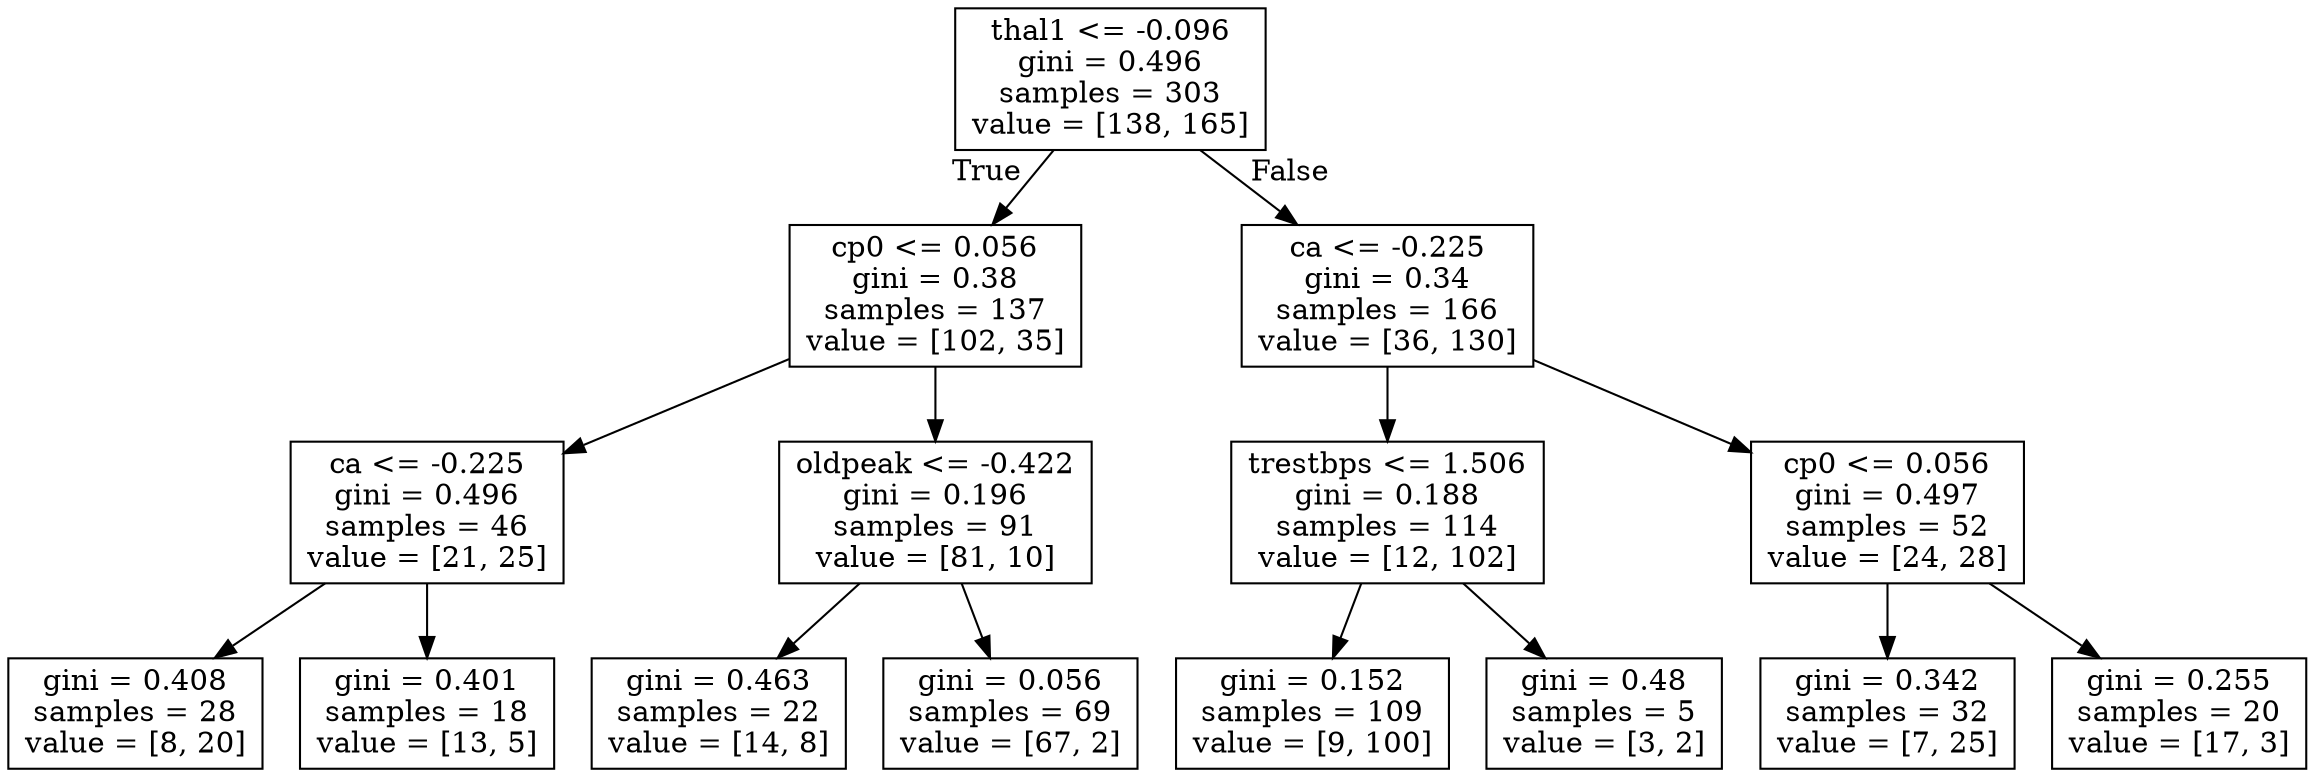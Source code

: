 digraph Tree {
node [shape=box] ;
0 [label="thal1 <= -0.096\ngini = 0.496\nsamples = 303\nvalue = [138, 165]"] ;
1 [label="cp0 <= 0.056\ngini = 0.38\nsamples = 137\nvalue = [102, 35]"] ;
0 -> 1 [labeldistance=2.5, labelangle=45, headlabel="True"] ;
2 [label="ca <= -0.225\ngini = 0.496\nsamples = 46\nvalue = [21, 25]"] ;
1 -> 2 ;
3 [label="gini = 0.408\nsamples = 28\nvalue = [8, 20]"] ;
2 -> 3 ;
4 [label="gini = 0.401\nsamples = 18\nvalue = [13, 5]"] ;
2 -> 4 ;
5 [label="oldpeak <= -0.422\ngini = 0.196\nsamples = 91\nvalue = [81, 10]"] ;
1 -> 5 ;
6 [label="gini = 0.463\nsamples = 22\nvalue = [14, 8]"] ;
5 -> 6 ;
7 [label="gini = 0.056\nsamples = 69\nvalue = [67, 2]"] ;
5 -> 7 ;
8 [label="ca <= -0.225\ngini = 0.34\nsamples = 166\nvalue = [36, 130]"] ;
0 -> 8 [labeldistance=2.5, labelangle=-45, headlabel="False"] ;
9 [label="trestbps <= 1.506\ngini = 0.188\nsamples = 114\nvalue = [12, 102]"] ;
8 -> 9 ;
10 [label="gini = 0.152\nsamples = 109\nvalue = [9, 100]"] ;
9 -> 10 ;
11 [label="gini = 0.48\nsamples = 5\nvalue = [3, 2]"] ;
9 -> 11 ;
12 [label="cp0 <= 0.056\ngini = 0.497\nsamples = 52\nvalue = [24, 28]"] ;
8 -> 12 ;
13 [label="gini = 0.342\nsamples = 32\nvalue = [7, 25]"] ;
12 -> 13 ;
14 [label="gini = 0.255\nsamples = 20\nvalue = [17, 3]"] ;
12 -> 14 ;
}